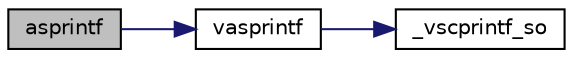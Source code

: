 digraph G
{
  edge [fontname="Helvetica",fontsize="10",labelfontname="Helvetica",labelfontsize="10"];
  node [fontname="Helvetica",fontsize="10",shape=record];
  rankdir=LR;
  Node1 [label="asprintf",height=0.2,width=0.4,color="black", fillcolor="grey75", style="filled" fontcolor="black"];
  Node1 -> Node2 [color="midnightblue",fontsize="10",style="solid",fontname="Helvetica"];
  Node2 [label="vasprintf",height=0.2,width=0.4,color="black", fillcolor="white", style="filled",URL="$n__log_8c.html#a5ec7fd90ebe6015636bce974c192c86a"];
  Node2 -> Node3 [color="midnightblue",fontsize="10",style="solid",fontname="Helvetica"];
  Node3 [label="_vscprintf_so",height=0.2,width=0.4,color="black", fillcolor="white", style="filled",URL="$n__log_8c.html#afe6a9c3590b857b2efb7a03938a44d5d"];
}
